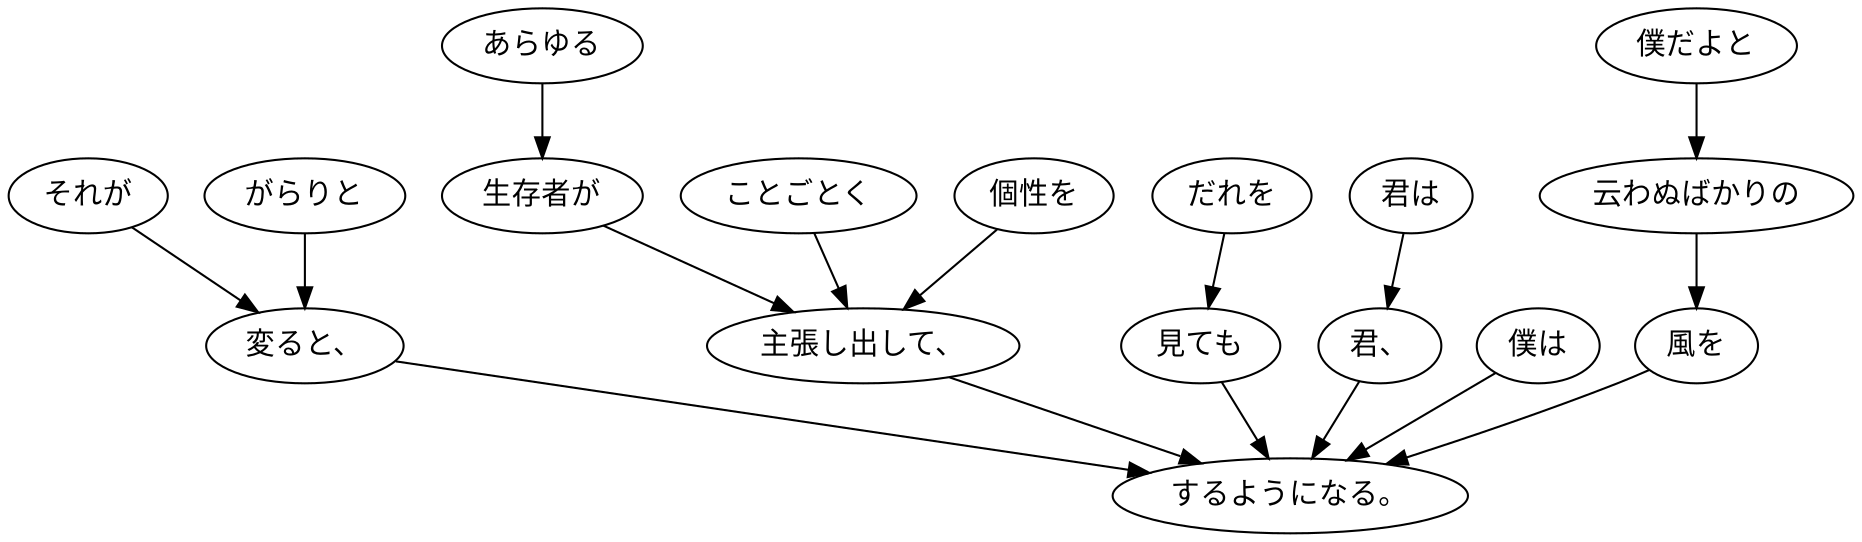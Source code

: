 digraph graph8741 {
	node0 [label="それが"];
	node1 [label="がらりと"];
	node2 [label="変ると、"];
	node3 [label="あらゆる"];
	node4 [label="生存者が"];
	node5 [label="ことごとく"];
	node6 [label="個性を"];
	node7 [label="主張し出して、"];
	node8 [label="だれを"];
	node9 [label="見ても"];
	node10 [label="君は"];
	node11 [label="君、"];
	node12 [label="僕は"];
	node13 [label="僕だよと"];
	node14 [label="云わぬばかりの"];
	node15 [label="風を"];
	node16 [label="するようになる。"];
	node0 -> node2;
	node1 -> node2;
	node2 -> node16;
	node3 -> node4;
	node4 -> node7;
	node5 -> node7;
	node6 -> node7;
	node7 -> node16;
	node8 -> node9;
	node9 -> node16;
	node10 -> node11;
	node11 -> node16;
	node12 -> node16;
	node13 -> node14;
	node14 -> node15;
	node15 -> node16;
}
